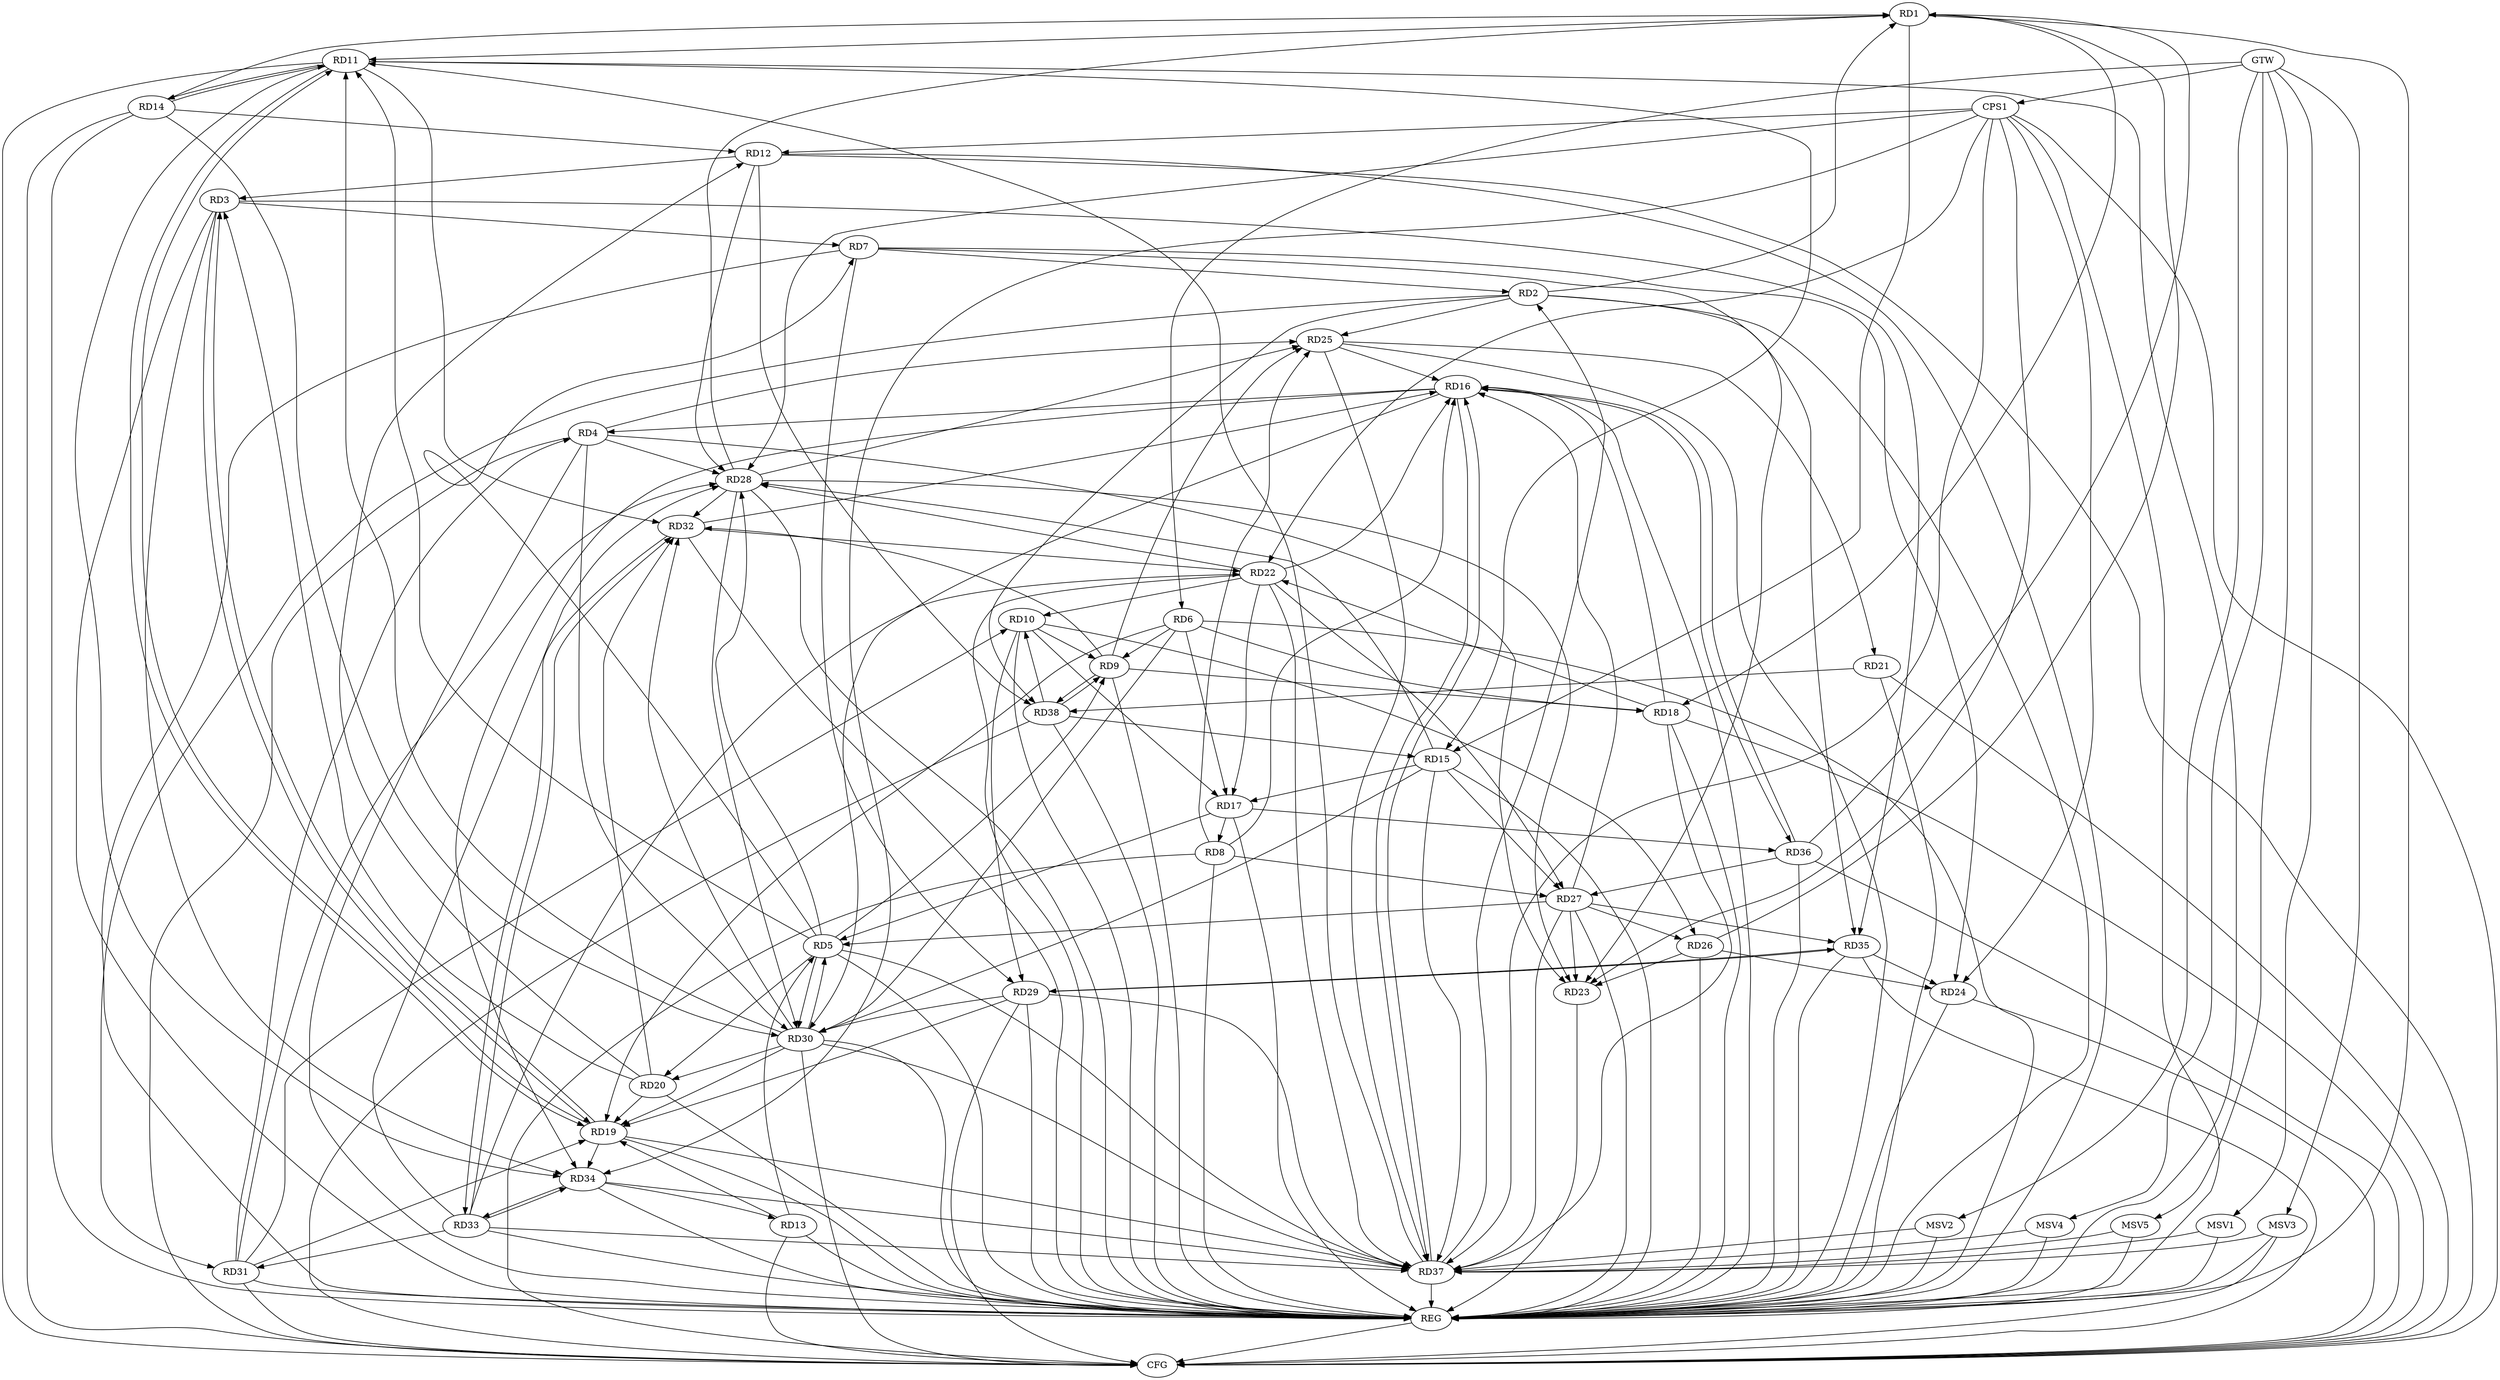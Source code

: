 strict digraph G {
  RD1 [ label="RD1" ];
  RD2 [ label="RD2" ];
  RD3 [ label="RD3" ];
  RD4 [ label="RD4" ];
  RD5 [ label="RD5" ];
  RD6 [ label="RD6" ];
  RD7 [ label="RD7" ];
  RD8 [ label="RD8" ];
  RD9 [ label="RD9" ];
  RD10 [ label="RD10" ];
  RD11 [ label="RD11" ];
  RD12 [ label="RD12" ];
  RD13 [ label="RD13" ];
  RD14 [ label="RD14" ];
  RD15 [ label="RD15" ];
  RD16 [ label="RD16" ];
  RD17 [ label="RD17" ];
  RD18 [ label="RD18" ];
  RD19 [ label="RD19" ];
  RD20 [ label="RD20" ];
  RD21 [ label="RD21" ];
  RD22 [ label="RD22" ];
  RD23 [ label="RD23" ];
  RD24 [ label="RD24" ];
  RD25 [ label="RD25" ];
  RD26 [ label="RD26" ];
  RD27 [ label="RD27" ];
  RD28 [ label="RD28" ];
  RD29 [ label="RD29" ];
  RD30 [ label="RD30" ];
  RD31 [ label="RD31" ];
  RD32 [ label="RD32" ];
  RD33 [ label="RD33" ];
  RD34 [ label="RD34" ];
  RD35 [ label="RD35" ];
  RD36 [ label="RD36" ];
  RD37 [ label="RD37" ];
  RD38 [ label="RD38" ];
  CPS1 [ label="CPS1" ];
  GTW [ label="GTW" ];
  REG [ label="REG" ];
  CFG [ label="CFG" ];
  MSV1 [ label="MSV1" ];
  MSV2 [ label="MSV2" ];
  MSV3 [ label="MSV3" ];
  MSV4 [ label="MSV4" ];
  MSV5 [ label="MSV5" ];
  RD2 -> RD1;
  RD1 -> RD11;
  RD14 -> RD1;
  RD1 -> RD15;
  RD1 -> RD18;
  RD26 -> RD1;
  RD28 -> RD1;
  RD36 -> RD1;
  RD7 -> RD2;
  RD2 -> RD25;
  RD2 -> RD31;
  RD2 -> RD35;
  RD37 -> RD2;
  RD2 -> RD38;
  RD3 -> RD7;
  RD12 -> RD3;
  RD3 -> RD19;
  RD19 -> RD3;
  RD20 -> RD3;
  RD3 -> RD34;
  RD3 -> RD35;
  RD16 -> RD4;
  RD4 -> RD23;
  RD4 -> RD25;
  RD4 -> RD28;
  RD4 -> RD30;
  RD31 -> RD4;
  RD5 -> RD7;
  RD5 -> RD9;
  RD5 -> RD11;
  RD13 -> RD5;
  RD17 -> RD5;
  RD5 -> RD20;
  RD27 -> RD5;
  RD5 -> RD28;
  RD5 -> RD30;
  RD30 -> RD5;
  RD5 -> RD37;
  RD6 -> RD9;
  RD6 -> RD17;
  RD6 -> RD18;
  RD6 -> RD19;
  RD6 -> RD30;
  RD7 -> RD23;
  RD7 -> RD24;
  RD7 -> RD29;
  RD8 -> RD16;
  RD17 -> RD8;
  RD8 -> RD25;
  RD8 -> RD27;
  RD10 -> RD9;
  RD9 -> RD18;
  RD9 -> RD25;
  RD9 -> RD32;
  RD9 -> RD38;
  RD38 -> RD9;
  RD10 -> RD17;
  RD22 -> RD10;
  RD10 -> RD26;
  RD10 -> RD29;
  RD31 -> RD10;
  RD38 -> RD10;
  RD11 -> RD14;
  RD14 -> RD11;
  RD11 -> RD15;
  RD11 -> RD19;
  RD19 -> RD11;
  RD30 -> RD11;
  RD11 -> RD32;
  RD11 -> RD34;
  RD37 -> RD11;
  RD14 -> RD12;
  RD20 -> RD12;
  RD12 -> RD28;
  RD12 -> RD38;
  RD13 -> RD19;
  RD34 -> RD13;
  RD14 -> RD30;
  RD15 -> RD17;
  RD15 -> RD27;
  RD15 -> RD28;
  RD15 -> RD30;
  RD15 -> RD37;
  RD38 -> RD15;
  RD18 -> RD16;
  RD22 -> RD16;
  RD25 -> RD16;
  RD27 -> RD16;
  RD16 -> RD30;
  RD32 -> RD16;
  RD16 -> RD34;
  RD16 -> RD36;
  RD36 -> RD16;
  RD16 -> RD37;
  RD37 -> RD16;
  RD22 -> RD17;
  RD17 -> RD36;
  RD18 -> RD22;
  RD18 -> RD37;
  RD20 -> RD19;
  RD29 -> RD19;
  RD30 -> RD19;
  RD31 -> RD19;
  RD19 -> RD34;
  RD19 -> RD37;
  RD30 -> RD20;
  RD20 -> RD32;
  RD25 -> RD21;
  RD21 -> RD38;
  RD22 -> RD27;
  RD22 -> RD28;
  RD32 -> RD22;
  RD33 -> RD22;
  RD22 -> RD37;
  RD26 -> RD23;
  RD27 -> RD23;
  RD28 -> RD23;
  RD26 -> RD24;
  RD35 -> RD24;
  RD28 -> RD25;
  RD25 -> RD37;
  RD27 -> RD26;
  RD27 -> RD35;
  RD36 -> RD27;
  RD27 -> RD37;
  RD28 -> RD30;
  RD31 -> RD28;
  RD28 -> RD32;
  RD33 -> RD28;
  RD29 -> RD30;
  RD29 -> RD35;
  RD35 -> RD29;
  RD29 -> RD37;
  RD30 -> RD32;
  RD30 -> RD37;
  RD33 -> RD31;
  RD32 -> RD33;
  RD33 -> RD32;
  RD33 -> RD34;
  RD34 -> RD33;
  RD33 -> RD37;
  RD34 -> RD37;
  CPS1 -> RD23;
  CPS1 -> RD24;
  CPS1 -> RD12;
  CPS1 -> RD28;
  CPS1 -> RD34;
  CPS1 -> RD37;
  CPS1 -> RD22;
  GTW -> RD6;
  GTW -> CPS1;
  RD1 -> REG;
  RD2 -> REG;
  RD3 -> REG;
  RD4 -> REG;
  RD5 -> REG;
  RD6 -> REG;
  RD7 -> REG;
  RD8 -> REG;
  RD9 -> REG;
  RD10 -> REG;
  RD11 -> REG;
  RD12 -> REG;
  RD13 -> REG;
  RD14 -> REG;
  RD15 -> REG;
  RD16 -> REG;
  RD17 -> REG;
  RD18 -> REG;
  RD19 -> REG;
  RD20 -> REG;
  RD21 -> REG;
  RD22 -> REG;
  RD23 -> REG;
  RD24 -> REG;
  RD25 -> REG;
  RD26 -> REG;
  RD27 -> REG;
  RD28 -> REG;
  RD29 -> REG;
  RD30 -> REG;
  RD31 -> REG;
  RD32 -> REG;
  RD33 -> REG;
  RD34 -> REG;
  RD35 -> REG;
  RD36 -> REG;
  RD37 -> REG;
  RD38 -> REG;
  CPS1 -> REG;
  RD38 -> CFG;
  RD36 -> CFG;
  RD4 -> CFG;
  RD11 -> CFG;
  RD8 -> CFG;
  RD21 -> CFG;
  RD35 -> CFG;
  RD24 -> CFG;
  RD31 -> CFG;
  RD29 -> CFG;
  RD13 -> CFG;
  RD18 -> CFG;
  RD14 -> CFG;
  RD30 -> CFG;
  CPS1 -> CFG;
  RD12 -> CFG;
  REG -> CFG;
  MSV1 -> RD37;
  MSV2 -> RD37;
  MSV3 -> RD37;
  MSV4 -> RD37;
  GTW -> MSV1;
  MSV1 -> REG;
  GTW -> MSV2;
  MSV2 -> REG;
  GTW -> MSV3;
  MSV3 -> REG;
  MSV3 -> CFG;
  GTW -> MSV4;
  MSV4 -> REG;
  MSV5 -> RD37;
  GTW -> MSV5;
  MSV5 -> REG;
}
